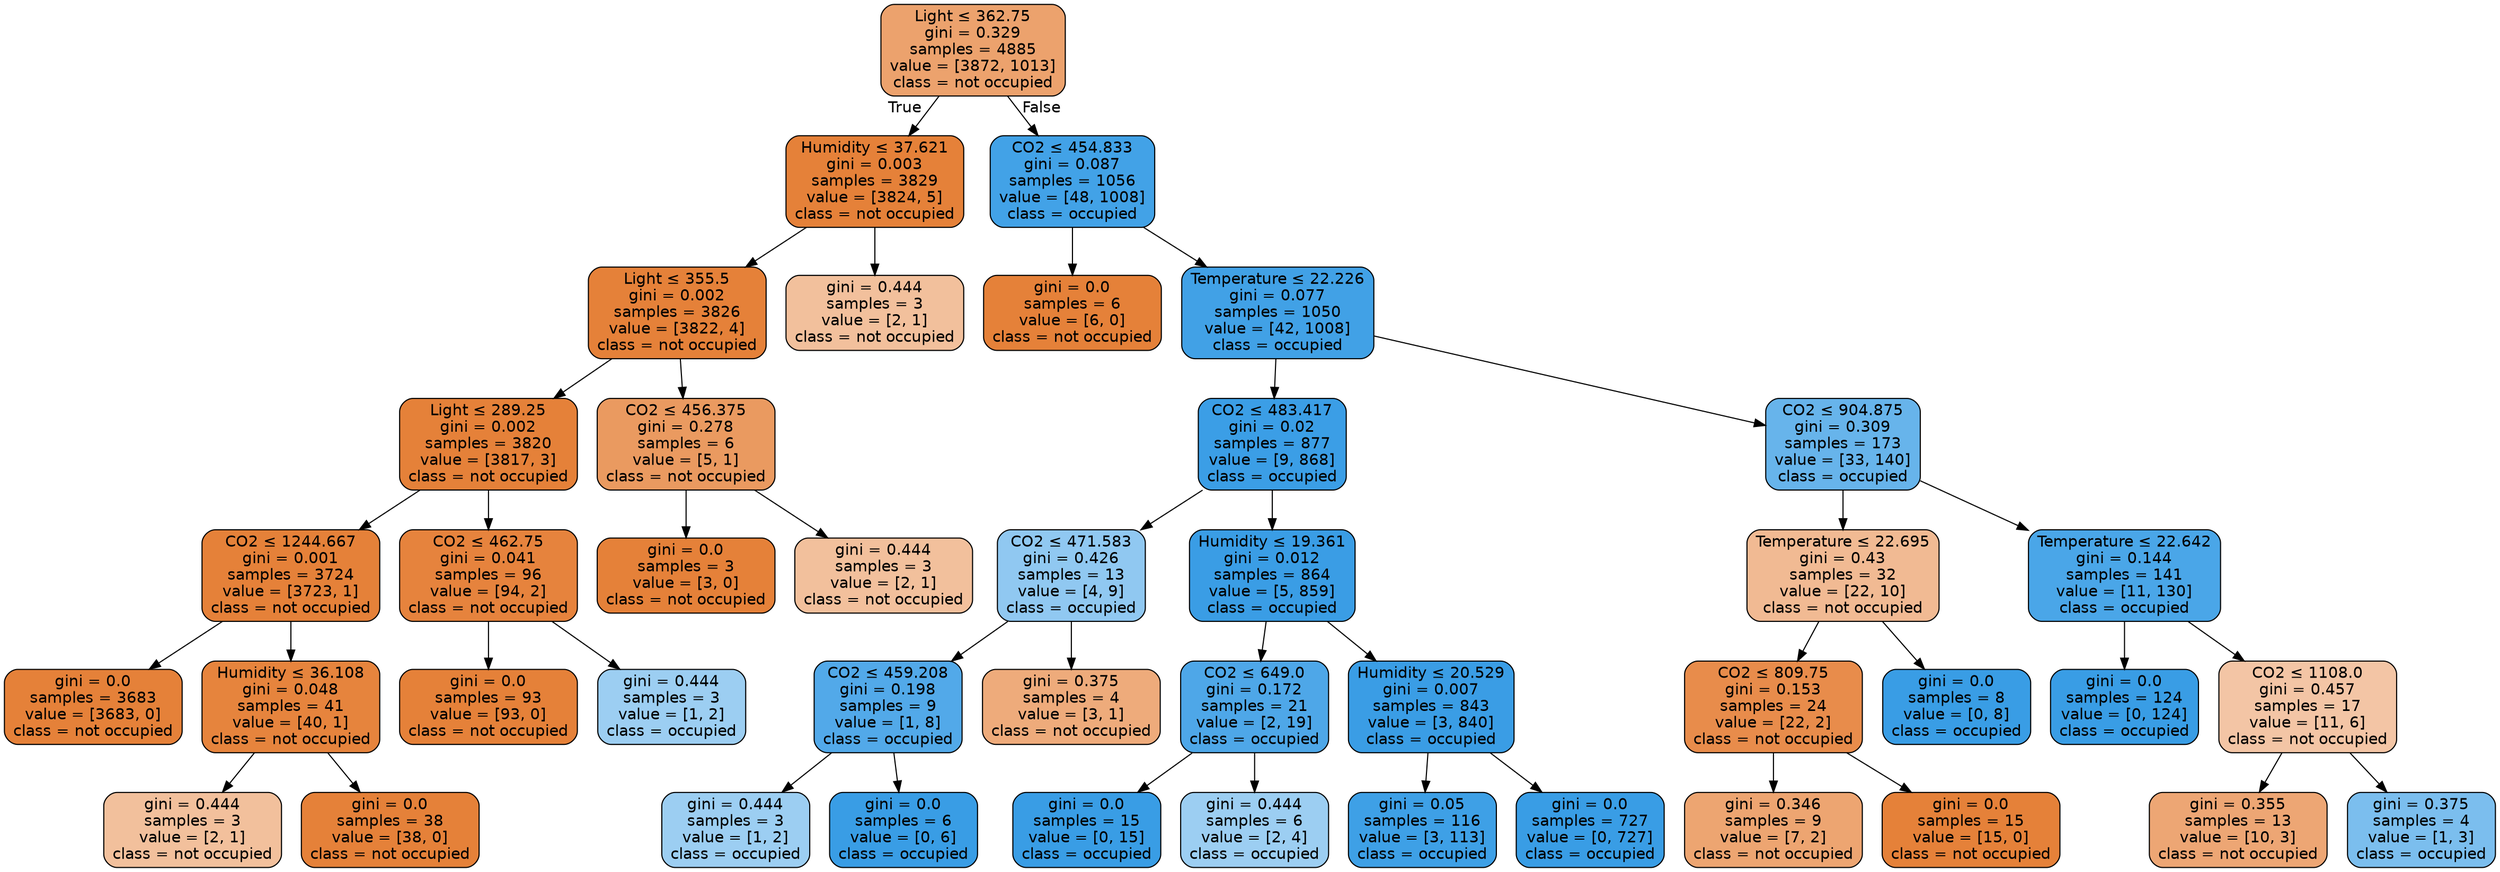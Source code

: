 digraph Tree {
node [shape=box, style="filled, rounded", color="black", fontname=helvetica] ;
edge [fontname=helvetica] ;
0 [label=<Light &le; 362.75<br/>gini = 0.329<br/>samples = 4885<br/>value = [3872, 1013]<br/>class = not occupied>, fillcolor="#e58139bc"] ;
1 [label=<Humidity &le; 37.621<br/>gini = 0.003<br/>samples = 3829<br/>value = [3824, 5]<br/>class = not occupied>, fillcolor="#e58139ff"] ;
0 -> 1 [labeldistance=2.5, labelangle=45, headlabel="True"] ;
2 [label=<Light &le; 355.5<br/>gini = 0.002<br/>samples = 3826<br/>value = [3822, 4]<br/>class = not occupied>, fillcolor="#e58139ff"] ;
1 -> 2 ;
3 [label=<Light &le; 289.25<br/>gini = 0.002<br/>samples = 3820<br/>value = [3817, 3]<br/>class = not occupied>, fillcolor="#e58139ff"] ;
2 -> 3 ;
4 [label=<CO2 &le; 1244.667<br/>gini = 0.001<br/>samples = 3724<br/>value = [3723, 1]<br/>class = not occupied>, fillcolor="#e58139ff"] ;
3 -> 4 ;
5 [label=<gini = 0.0<br/>samples = 3683<br/>value = [3683, 0]<br/>class = not occupied>, fillcolor="#e58139ff"] ;
4 -> 5 ;
6 [label=<Humidity &le; 36.108<br/>gini = 0.048<br/>samples = 41<br/>value = [40, 1]<br/>class = not occupied>, fillcolor="#e58139f9"] ;
4 -> 6 ;
7 [label=<gini = 0.444<br/>samples = 3<br/>value = [2, 1]<br/>class = not occupied>, fillcolor="#e581397f"] ;
6 -> 7 ;
8 [label=<gini = 0.0<br/>samples = 38<br/>value = [38, 0]<br/>class = not occupied>, fillcolor="#e58139ff"] ;
6 -> 8 ;
9 [label=<CO2 &le; 462.75<br/>gini = 0.041<br/>samples = 96<br/>value = [94, 2]<br/>class = not occupied>, fillcolor="#e58139fa"] ;
3 -> 9 ;
10 [label=<gini = 0.0<br/>samples = 93<br/>value = [93, 0]<br/>class = not occupied>, fillcolor="#e58139ff"] ;
9 -> 10 ;
11 [label=<gini = 0.444<br/>samples = 3<br/>value = [1, 2]<br/>class = occupied>, fillcolor="#399de57f"] ;
9 -> 11 ;
12 [label=<CO2 &le; 456.375<br/>gini = 0.278<br/>samples = 6<br/>value = [5, 1]<br/>class = not occupied>, fillcolor="#e58139cc"] ;
2 -> 12 ;
13 [label=<gini = 0.0<br/>samples = 3<br/>value = [3, 0]<br/>class = not occupied>, fillcolor="#e58139ff"] ;
12 -> 13 ;
14 [label=<gini = 0.444<br/>samples = 3<br/>value = [2, 1]<br/>class = not occupied>, fillcolor="#e581397f"] ;
12 -> 14 ;
15 [label=<gini = 0.444<br/>samples = 3<br/>value = [2, 1]<br/>class = not occupied>, fillcolor="#e581397f"] ;
1 -> 15 ;
16 [label=<CO2 &le; 454.833<br/>gini = 0.087<br/>samples = 1056<br/>value = [48, 1008]<br/>class = occupied>, fillcolor="#399de5f3"] ;
0 -> 16 [labeldistance=2.5, labelangle=-45, headlabel="False"] ;
17 [label=<gini = 0.0<br/>samples = 6<br/>value = [6, 0]<br/>class = not occupied>, fillcolor="#e58139ff"] ;
16 -> 17 ;
18 [label=<Temperature &le; 22.226<br/>gini = 0.077<br/>samples = 1050<br/>value = [42, 1008]<br/>class = occupied>, fillcolor="#399de5f4"] ;
16 -> 18 ;
19 [label=<CO2 &le; 483.417<br/>gini = 0.02<br/>samples = 877<br/>value = [9, 868]<br/>class = occupied>, fillcolor="#399de5fc"] ;
18 -> 19 ;
20 [label=<CO2 &le; 471.583<br/>gini = 0.426<br/>samples = 13<br/>value = [4, 9]<br/>class = occupied>, fillcolor="#399de58e"] ;
19 -> 20 ;
21 [label=<CO2 &le; 459.208<br/>gini = 0.198<br/>samples = 9<br/>value = [1, 8]<br/>class = occupied>, fillcolor="#399de5df"] ;
20 -> 21 ;
22 [label=<gini = 0.444<br/>samples = 3<br/>value = [1, 2]<br/>class = occupied>, fillcolor="#399de57f"] ;
21 -> 22 ;
23 [label=<gini = 0.0<br/>samples = 6<br/>value = [0, 6]<br/>class = occupied>, fillcolor="#399de5ff"] ;
21 -> 23 ;
24 [label=<gini = 0.375<br/>samples = 4<br/>value = [3, 1]<br/>class = not occupied>, fillcolor="#e58139aa"] ;
20 -> 24 ;
25 [label=<Humidity &le; 19.361<br/>gini = 0.012<br/>samples = 864<br/>value = [5, 859]<br/>class = occupied>, fillcolor="#399de5fe"] ;
19 -> 25 ;
26 [label=<CO2 &le; 649.0<br/>gini = 0.172<br/>samples = 21<br/>value = [2, 19]<br/>class = occupied>, fillcolor="#399de5e4"] ;
25 -> 26 ;
27 [label=<gini = 0.0<br/>samples = 15<br/>value = [0, 15]<br/>class = occupied>, fillcolor="#399de5ff"] ;
26 -> 27 ;
28 [label=<gini = 0.444<br/>samples = 6<br/>value = [2, 4]<br/>class = occupied>, fillcolor="#399de57f"] ;
26 -> 28 ;
29 [label=<Humidity &le; 20.529<br/>gini = 0.007<br/>samples = 843<br/>value = [3, 840]<br/>class = occupied>, fillcolor="#399de5fe"] ;
25 -> 29 ;
30 [label=<gini = 0.05<br/>samples = 116<br/>value = [3, 113]<br/>class = occupied>, fillcolor="#399de5f8"] ;
29 -> 30 ;
31 [label=<gini = 0.0<br/>samples = 727<br/>value = [0, 727]<br/>class = occupied>, fillcolor="#399de5ff"] ;
29 -> 31 ;
32 [label=<CO2 &le; 904.875<br/>gini = 0.309<br/>samples = 173<br/>value = [33, 140]<br/>class = occupied>, fillcolor="#399de5c3"] ;
18 -> 32 ;
33 [label=<Temperature &le; 22.695<br/>gini = 0.43<br/>samples = 32<br/>value = [22, 10]<br/>class = not occupied>, fillcolor="#e581398b"] ;
32 -> 33 ;
34 [label=<CO2 &le; 809.75<br/>gini = 0.153<br/>samples = 24<br/>value = [22, 2]<br/>class = not occupied>, fillcolor="#e58139e8"] ;
33 -> 34 ;
35 [label=<gini = 0.346<br/>samples = 9<br/>value = [7, 2]<br/>class = not occupied>, fillcolor="#e58139b6"] ;
34 -> 35 ;
36 [label=<gini = 0.0<br/>samples = 15<br/>value = [15, 0]<br/>class = not occupied>, fillcolor="#e58139ff"] ;
34 -> 36 ;
37 [label=<gini = 0.0<br/>samples = 8<br/>value = [0, 8]<br/>class = occupied>, fillcolor="#399de5ff"] ;
33 -> 37 ;
38 [label=<Temperature &le; 22.642<br/>gini = 0.144<br/>samples = 141<br/>value = [11, 130]<br/>class = occupied>, fillcolor="#399de5e9"] ;
32 -> 38 ;
39 [label=<gini = 0.0<br/>samples = 124<br/>value = [0, 124]<br/>class = occupied>, fillcolor="#399de5ff"] ;
38 -> 39 ;
40 [label=<CO2 &le; 1108.0<br/>gini = 0.457<br/>samples = 17<br/>value = [11, 6]<br/>class = not occupied>, fillcolor="#e5813974"] ;
38 -> 40 ;
41 [label=<gini = 0.355<br/>samples = 13<br/>value = [10, 3]<br/>class = not occupied>, fillcolor="#e58139b3"] ;
40 -> 41 ;
42 [label=<gini = 0.375<br/>samples = 4<br/>value = [1, 3]<br/>class = occupied>, fillcolor="#399de5aa"] ;
40 -> 42 ;
}